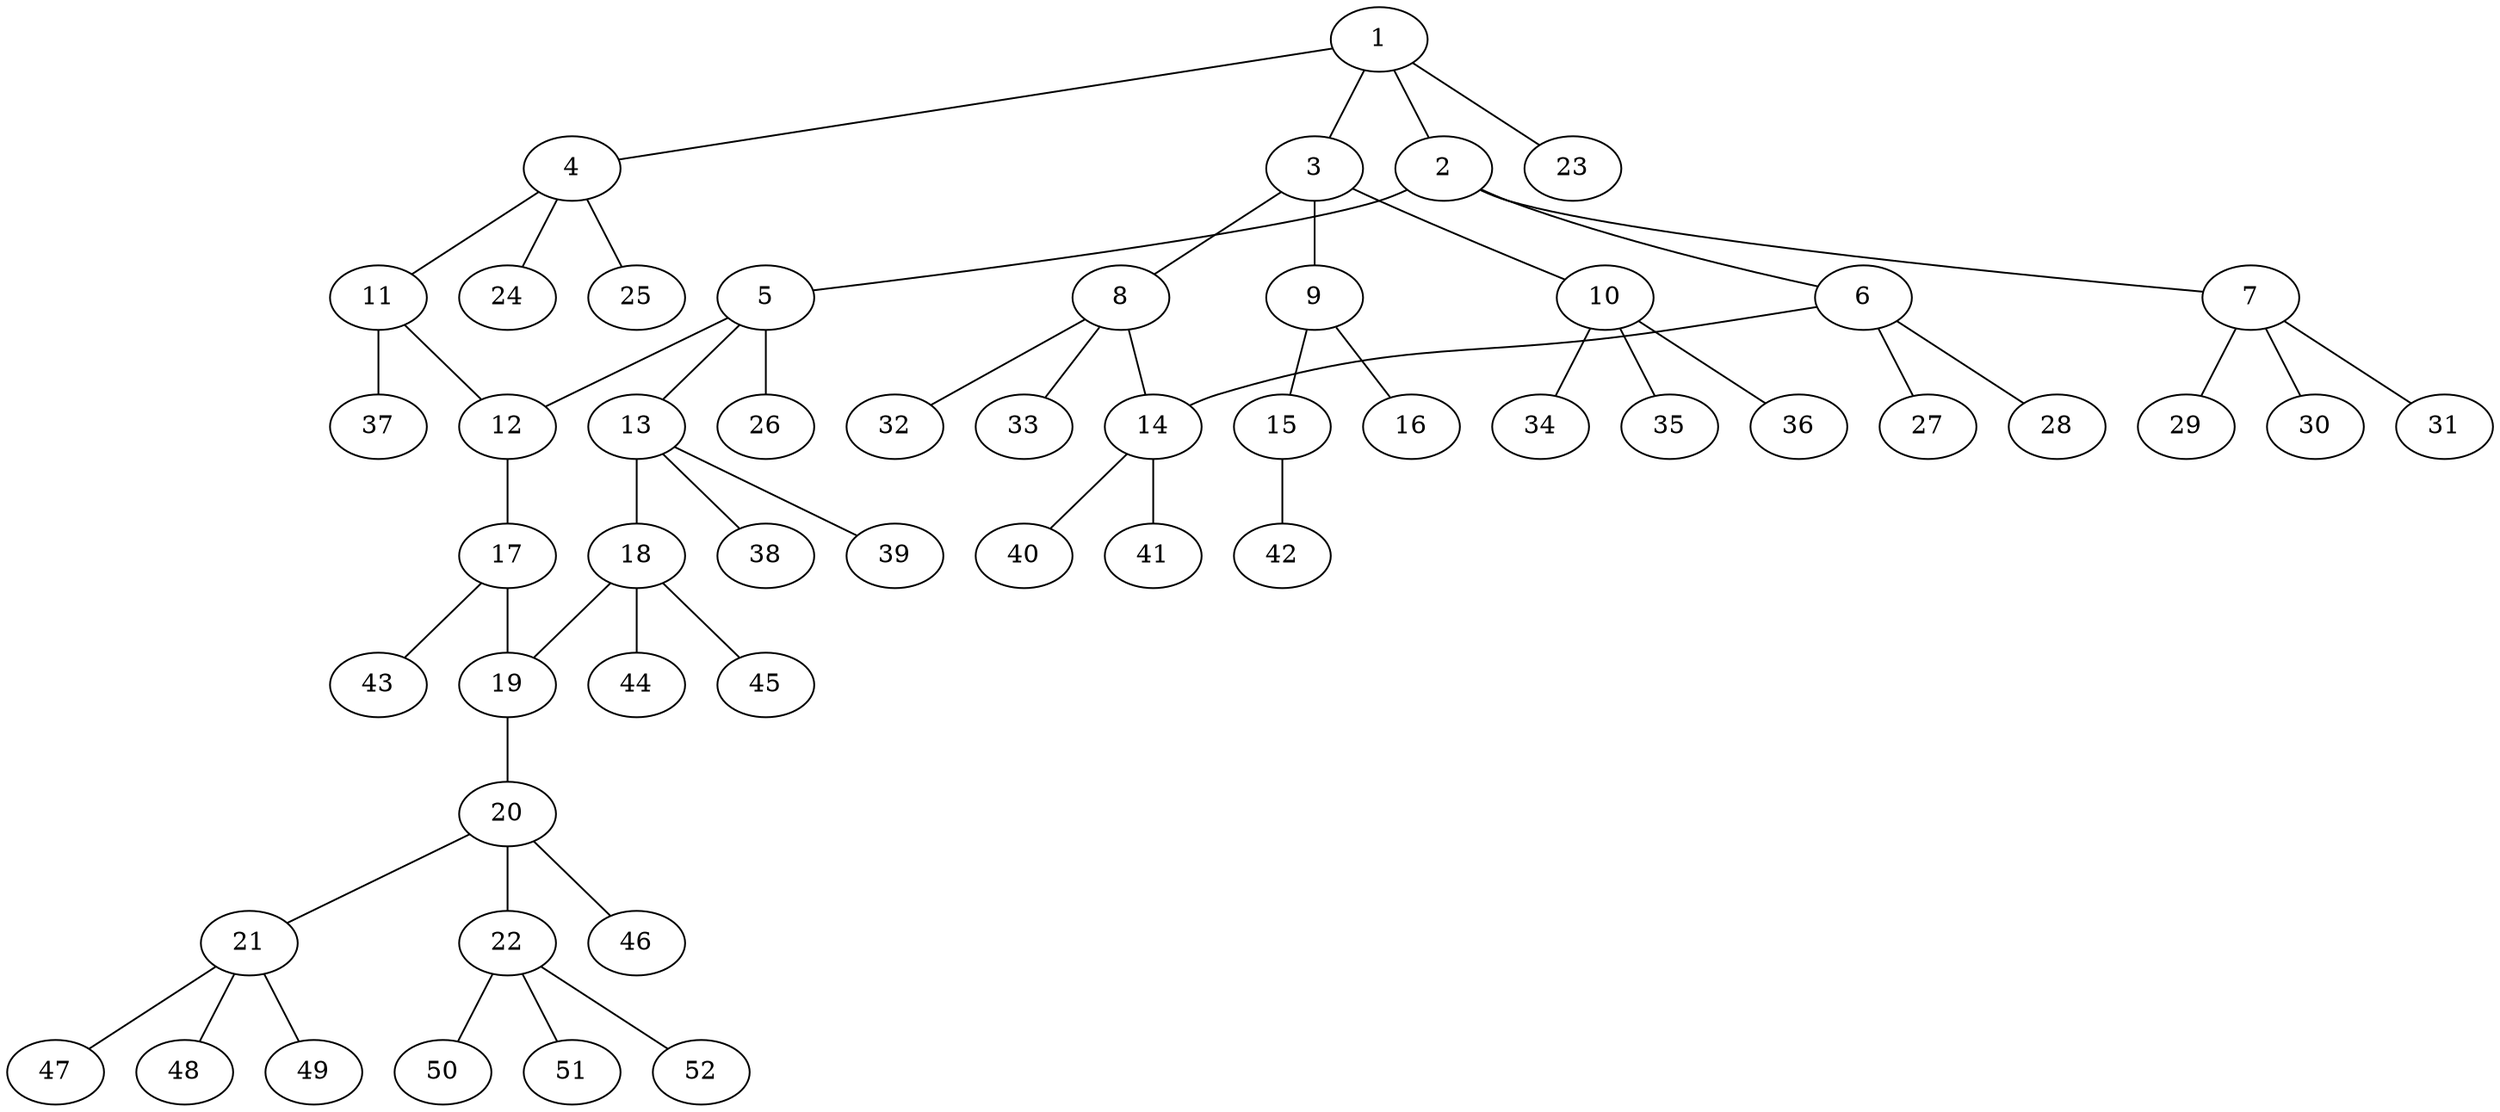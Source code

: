 graph molecule_4268 {
	1	 [chem=C];
	2	 [chem=C];
	1 -- 2	 [valence=1];
	3	 [chem=C];
	1 -- 3	 [valence=1];
	4	 [chem=C];
	1 -- 4	 [valence=1];
	23	 [chem=H];
	1 -- 23	 [valence=1];
	5	 [chem=C];
	2 -- 5	 [valence=1];
	6	 [chem=C];
	2 -- 6	 [valence=1];
	7	 [chem=C];
	2 -- 7	 [valence=1];
	8	 [chem=C];
	3 -- 8	 [valence=1];
	9	 [chem=C];
	3 -- 9	 [valence=1];
	10	 [chem=C];
	3 -- 10	 [valence=1];
	11	 [chem=C];
	4 -- 11	 [valence=1];
	24	 [chem=H];
	4 -- 24	 [valence=1];
	25	 [chem=H];
	4 -- 25	 [valence=1];
	12	 [chem=C];
	5 -- 12	 [valence=1];
	13	 [chem=C];
	5 -- 13	 [valence=1];
	26	 [chem=H];
	5 -- 26	 [valence=1];
	14	 [chem=C];
	6 -- 14	 [valence=1];
	27	 [chem=H];
	6 -- 27	 [valence=1];
	28	 [chem=H];
	6 -- 28	 [valence=1];
	29	 [chem=H];
	7 -- 29	 [valence=1];
	30	 [chem=H];
	7 -- 30	 [valence=1];
	31	 [chem=H];
	7 -- 31	 [valence=1];
	8 -- 14	 [valence=1];
	32	 [chem=H];
	8 -- 32	 [valence=1];
	33	 [chem=H];
	8 -- 33	 [valence=1];
	15	 [chem=O];
	9 -- 15	 [valence=1];
	16	 [chem=O];
	9 -- 16	 [valence=2];
	34	 [chem=H];
	10 -- 34	 [valence=1];
	35	 [chem=H];
	10 -- 35	 [valence=1];
	36	 [chem=H];
	10 -- 36	 [valence=1];
	11 -- 12	 [valence=2];
	37	 [chem=H];
	11 -- 37	 [valence=1];
	17	 [chem=C];
	12 -- 17	 [valence=1];
	18	 [chem=C];
	13 -- 18	 [valence=1];
	38	 [chem=H];
	13 -- 38	 [valence=1];
	39	 [chem=H];
	13 -- 39	 [valence=1];
	40	 [chem=H];
	14 -- 40	 [valence=1];
	41	 [chem=H];
	14 -- 41	 [valence=1];
	42	 [chem=H];
	15 -- 42	 [valence=1];
	19	 [chem=C];
	17 -- 19	 [valence=2];
	43	 [chem=H];
	17 -- 43	 [valence=1];
	18 -- 19	 [valence=1];
	44	 [chem=H];
	18 -- 44	 [valence=1];
	45	 [chem=H];
	18 -- 45	 [valence=1];
	20	 [chem=C];
	19 -- 20	 [valence=1];
	21	 [chem=C];
	20 -- 21	 [valence=1];
	22	 [chem=C];
	20 -- 22	 [valence=1];
	46	 [chem=H];
	20 -- 46	 [valence=1];
	47	 [chem=H];
	21 -- 47	 [valence=1];
	48	 [chem=H];
	21 -- 48	 [valence=1];
	49	 [chem=H];
	21 -- 49	 [valence=1];
	50	 [chem=H];
	22 -- 50	 [valence=1];
	51	 [chem=H];
	22 -- 51	 [valence=1];
	52	 [chem=H];
	22 -- 52	 [valence=1];
}

